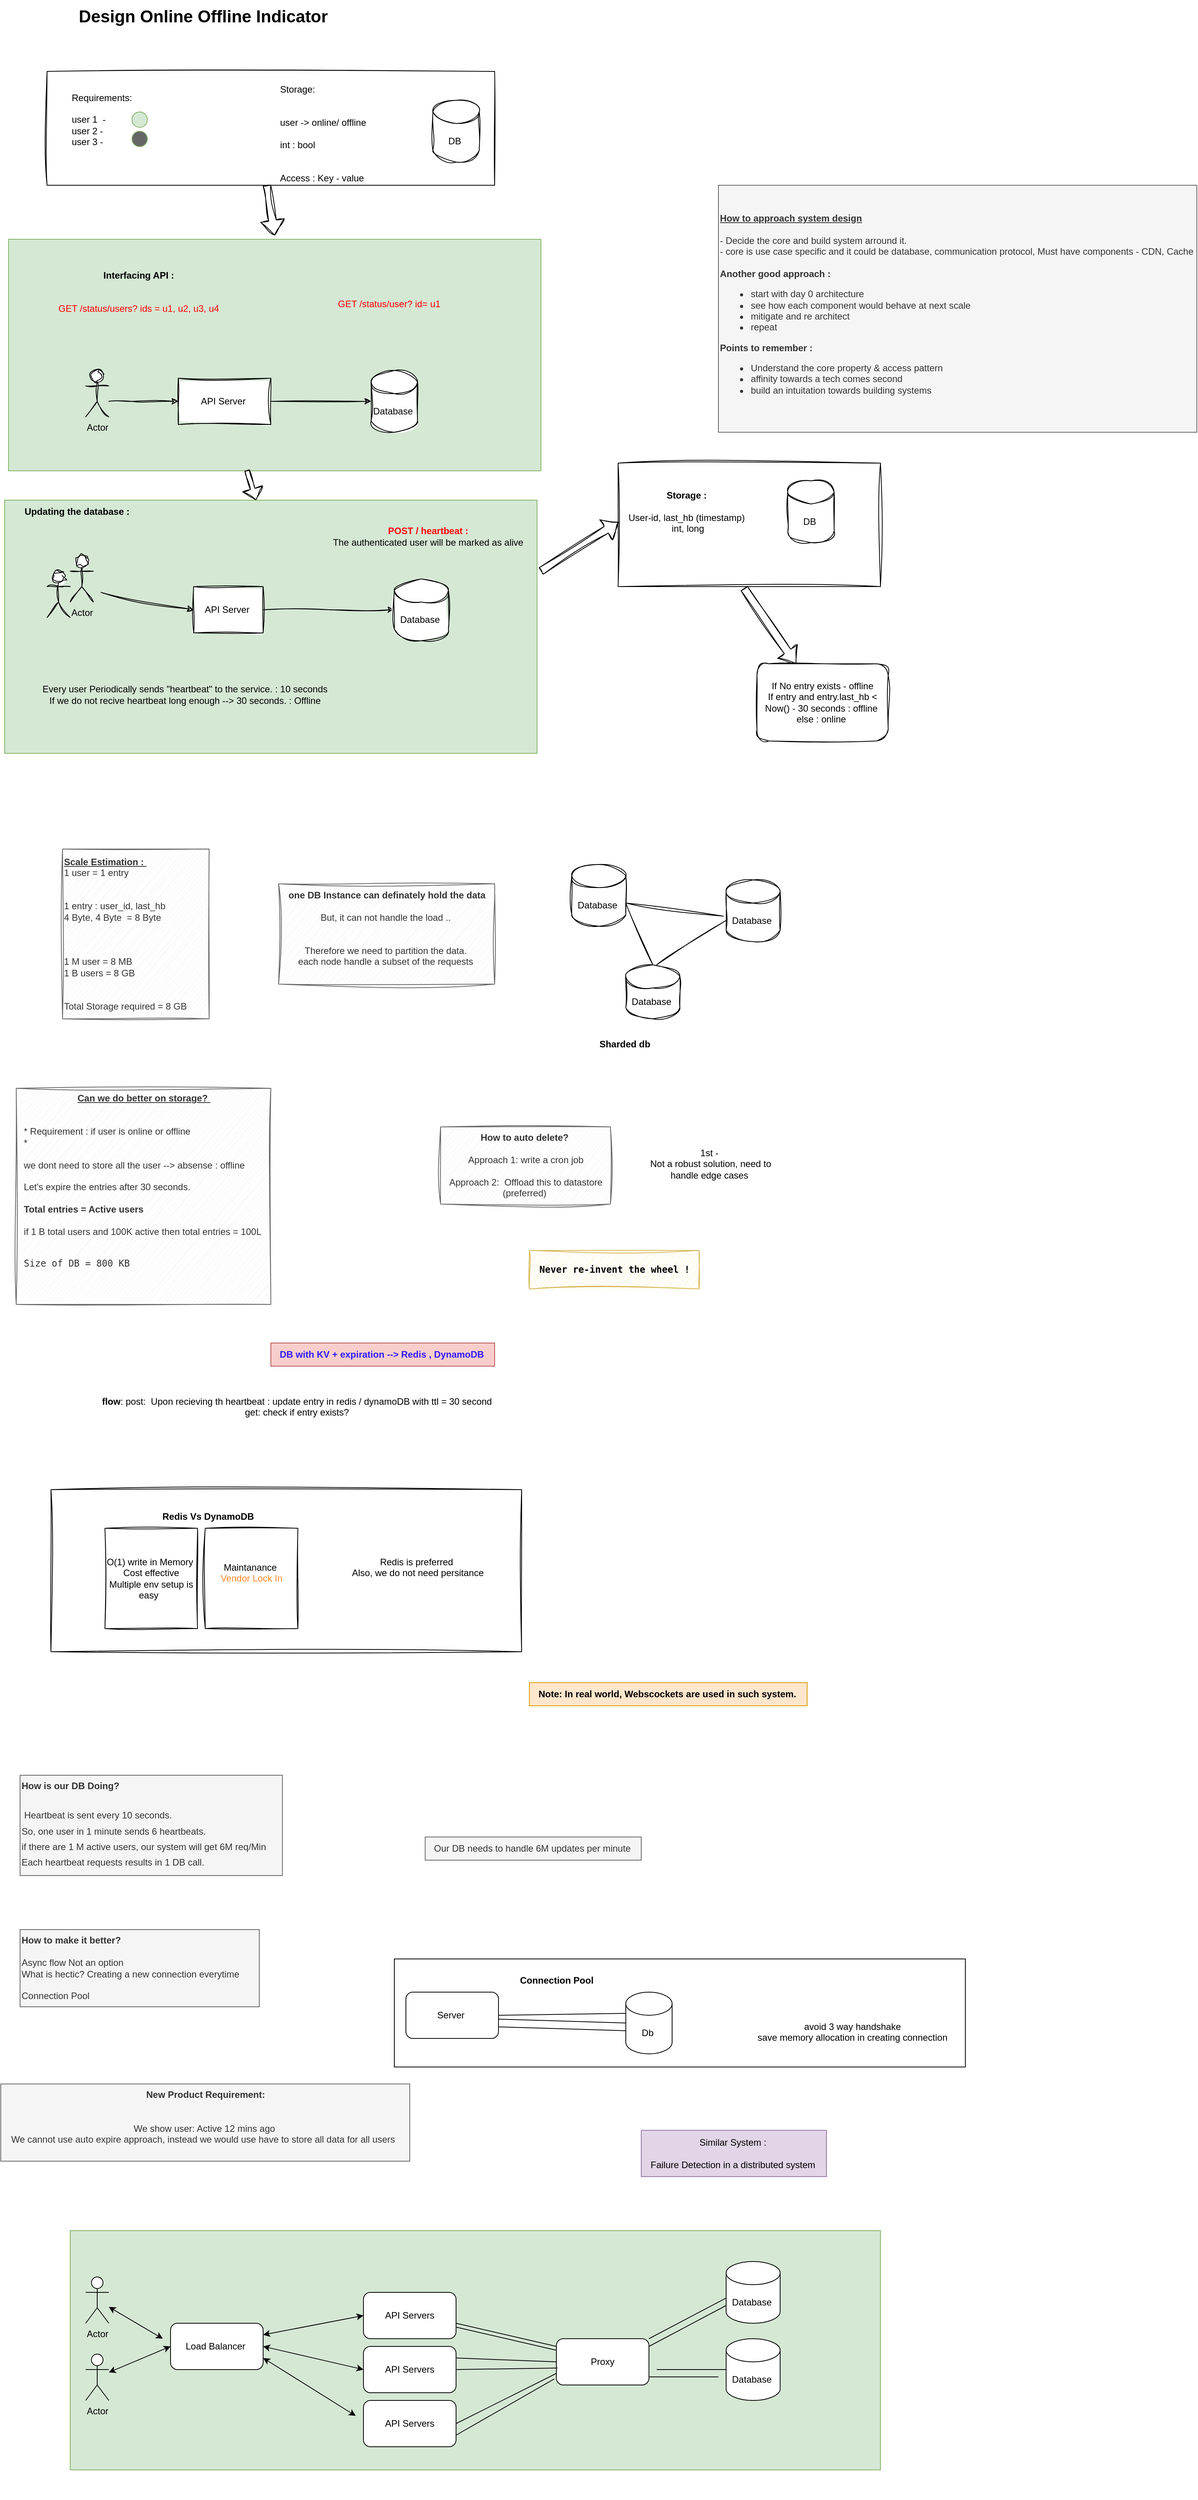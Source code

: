 <mxfile version="24.6.4" type="device" pages="2">
  <diagram name="Online-Offline-Indicator" id="wSL-3_Ir_zokPccPBnLw">
    <mxGraphModel dx="1420" dy="893" grid="1" gridSize="10" guides="1" tooltips="1" connect="1" arrows="1" fold="1" page="1" pageScale="1" pageWidth="1600" pageHeight="1200" math="0" shadow="0">
      <root>
        <mxCell id="0" />
        <mxCell id="1" parent="0" />
        <mxCell id="XxZIgr2PK9u9EvS8DnmL-196" value="" style="rounded=0;whiteSpace=wrap;html=1;fillColor=#d5e8d4;strokeColor=#82b366;" parent="1" vertex="1">
          <mxGeometry x="100" y="2910" width="1050" height="310" as="geometry" />
        </mxCell>
        <mxCell id="XxZIgr2PK9u9EvS8DnmL-169" value="" style="rounded=0;whiteSpace=wrap;html=1;" parent="1" vertex="1">
          <mxGeometry x="520" y="2558" width="740" height="140" as="geometry" />
        </mxCell>
        <mxCell id="XxZIgr2PK9u9EvS8DnmL-153" value="" style="rounded=0;whiteSpace=wrap;html=1;sketch=1;curveFitting=1;jiggle=2;" parent="1" vertex="1">
          <mxGeometry x="75" y="1950" width="610" height="210" as="geometry" />
        </mxCell>
        <mxCell id="XxZIgr2PK9u9EvS8DnmL-74" value="" style="rounded=0;whiteSpace=wrap;html=1;sketch=1;curveFitting=1;jiggle=2;" parent="1" vertex="1">
          <mxGeometry x="810" y="620" width="340" height="160" as="geometry" />
        </mxCell>
        <mxCell id="XxZIgr2PK9u9EvS8DnmL-71" value="" style="rounded=0;whiteSpace=wrap;html=1;fillColor=#d5e8d4;strokeColor=#82b366;" parent="1" vertex="1">
          <mxGeometry x="15" y="668" width="690" height="328" as="geometry" />
        </mxCell>
        <mxCell id="XxZIgr2PK9u9EvS8DnmL-65" value="" style="rounded=0;whiteSpace=wrap;html=1;sketch=1;curveFitting=1;jiggle=2;" parent="1" vertex="1">
          <mxGeometry x="70" y="112.5" width="580" height="147.5" as="geometry" />
        </mxCell>
        <mxCell id="XxZIgr2PK9u9EvS8DnmL-64" value="" style="rounded=0;whiteSpace=wrap;html=1;fillColor=#d5e8d4;strokeColor=#82b366;" parent="1" vertex="1">
          <mxGeometry x="20" y="330" width="690" height="300" as="geometry" />
        </mxCell>
        <mxCell id="XxZIgr2PK9u9EvS8DnmL-1" value="&lt;b style=&quot;font-size: 22px;&quot;&gt;&lt;font style=&quot;font-size: 22px;&quot;&gt;Design Online Offline Indicator&amp;nbsp;&lt;/font&gt;&lt;/b&gt;&lt;div style=&quot;font-size: 22px;&quot;&gt;&amp;nbsp;&lt;/div&gt;" style="text;html=1;align=center;verticalAlign=middle;resizable=0;points=[];autosize=1;strokeColor=none;fillColor=none;sketch=1;curveFitting=1;jiggle=2;" parent="1" vertex="1">
          <mxGeometry x="100" y="20" width="350" height="70" as="geometry" />
        </mxCell>
        <mxCell id="XxZIgr2PK9u9EvS8DnmL-2" value="Requirements:&amp;nbsp;&lt;div&gt;&lt;br&gt;&lt;/div&gt;&lt;div&gt;&lt;div&gt;user 1&amp;nbsp; -&amp;nbsp;&amp;nbsp;&lt;/div&gt;&lt;div style=&quot;&quot;&gt;&lt;span style=&quot;background-color: initial;&quot;&gt;user 2 -&amp;nbsp;&lt;/span&gt;&lt;/div&gt;&lt;div&gt;user 3 -&amp;nbsp;&lt;/div&gt;&lt;/div&gt;" style="text;html=1;align=left;verticalAlign=middle;resizable=0;points=[];autosize=1;strokeColor=none;fillColor=none;sketch=1;curveFitting=1;jiggle=2;" parent="1" vertex="1">
          <mxGeometry x="100" y="130" width="100" height="90" as="geometry" />
        </mxCell>
        <mxCell id="XxZIgr2PK9u9EvS8DnmL-18" value="" style="ellipse;whiteSpace=wrap;html=1;aspect=fixed;fillColor=#d5e8d4;strokeColor=#82b366;" parent="1" vertex="1">
          <mxGeometry x="180" y="165" width="20" height="20" as="geometry" />
        </mxCell>
        <mxCell id="XxZIgr2PK9u9EvS8DnmL-20" value="" style="ellipse;whiteSpace=wrap;html=1;aspect=fixed;fillColor=#666666;strokeColor=#82b366;" parent="1" vertex="1">
          <mxGeometry x="180" y="190" width="20" height="20" as="geometry" />
        </mxCell>
        <mxCell id="XxZIgr2PK9u9EvS8DnmL-21" value="Storage:&amp;nbsp;&lt;div&gt;&lt;br&gt;&lt;/div&gt;&lt;div&gt;&lt;br&gt;&lt;/div&gt;&lt;div&gt;user -&amp;gt; online/ offline&amp;nbsp;&lt;/div&gt;&lt;div&gt;&lt;br&gt;&lt;/div&gt;&lt;div&gt;int : bool&amp;nbsp;&amp;nbsp;&lt;/div&gt;&lt;div&gt;&lt;br&gt;&lt;/div&gt;&lt;div&gt;&lt;br&gt;&lt;/div&gt;&lt;div&gt;Access : Key - value&amp;nbsp;&lt;/div&gt;&lt;div&gt;&lt;br&gt;&lt;/div&gt;&lt;div&gt;&lt;br&gt;&lt;/div&gt;&lt;div&gt;&lt;br&gt;&lt;/div&gt;" style="text;html=1;align=left;verticalAlign=middle;resizable=0;points=[];autosize=1;strokeColor=none;fillColor=none;sketch=1;curveFitting=1;jiggle=2;" parent="1" vertex="1">
          <mxGeometry x="370" y="120" width="140" height="190" as="geometry" />
        </mxCell>
        <mxCell id="XxZIgr2PK9u9EvS8DnmL-22" value="DB&amp;nbsp;" style="shape=cylinder3;whiteSpace=wrap;html=1;boundedLbl=1;backgroundOutline=1;size=15;sketch=1;curveFitting=1;jiggle=2;" parent="1" vertex="1">
          <mxGeometry x="570" y="150" width="60" height="80" as="geometry" />
        </mxCell>
        <mxCell id="XxZIgr2PK9u9EvS8DnmL-23" value="&lt;b&gt;Interfacing API :&amp;nbsp;&lt;/b&gt;&lt;div&gt;&lt;br&gt;&lt;/div&gt;&lt;div&gt;&lt;br&gt;&lt;/div&gt;&lt;div&gt;&lt;font color=&quot;#ff0000&quot;&gt;GET /status/users? ids = u1, u2, u3, u4&amp;nbsp;&lt;/font&gt;&lt;/div&gt;&lt;div&gt;&lt;br&gt;&lt;/div&gt;" style="text;html=1;align=center;verticalAlign=middle;resizable=0;points=[];autosize=1;strokeColor=none;fillColor=none;sketch=1;curveFitting=1;jiggle=2;" parent="1" vertex="1">
          <mxGeometry x="70" y="360" width="240" height="90" as="geometry" />
        </mxCell>
        <mxCell id="XxZIgr2PK9u9EvS8DnmL-27" style="edgeStyle=orthogonalEdgeStyle;rounded=0;orthogonalLoop=1;jettySize=auto;html=1;entryX=0;entryY=0.5;entryDx=0;entryDy=0;sketch=1;curveFitting=1;jiggle=2;" parent="1" source="XxZIgr2PK9u9EvS8DnmL-24" target="XxZIgr2PK9u9EvS8DnmL-25" edge="1">
          <mxGeometry relative="1" as="geometry">
            <Array as="points">
              <mxPoint x="180" y="540" />
              <mxPoint x="180" y="540" />
            </Array>
          </mxGeometry>
        </mxCell>
        <mxCell id="XxZIgr2PK9u9EvS8DnmL-24" value="Actor" style="shape=umlActor;verticalLabelPosition=bottom;verticalAlign=top;html=1;outlineConnect=0;sketch=1;curveFitting=1;jiggle=2;" parent="1" vertex="1">
          <mxGeometry x="120" y="500" width="30" height="60" as="geometry" />
        </mxCell>
        <mxCell id="XxZIgr2PK9u9EvS8DnmL-25" value="API Server&amp;nbsp;" style="rounded=0;whiteSpace=wrap;html=1;sketch=1;curveFitting=1;jiggle=2;" parent="1" vertex="1">
          <mxGeometry x="240" y="510" width="120" height="60" as="geometry" />
        </mxCell>
        <mxCell id="XxZIgr2PK9u9EvS8DnmL-26" value="Database&amp;nbsp;" style="shape=cylinder3;whiteSpace=wrap;html=1;boundedLbl=1;backgroundOutline=1;size=15;sketch=1;curveFitting=1;jiggle=2;" parent="1" vertex="1">
          <mxGeometry x="490" y="500" width="60" height="80" as="geometry" />
        </mxCell>
        <mxCell id="XxZIgr2PK9u9EvS8DnmL-28" style="edgeStyle=orthogonalEdgeStyle;rounded=0;orthogonalLoop=1;jettySize=auto;html=1;entryX=0;entryY=0.5;entryDx=0;entryDy=0;entryPerimeter=0;sketch=1;curveFitting=1;jiggle=2;" parent="1" source="XxZIgr2PK9u9EvS8DnmL-25" target="XxZIgr2PK9u9EvS8DnmL-26" edge="1">
          <mxGeometry relative="1" as="geometry" />
        </mxCell>
        <mxCell id="XxZIgr2PK9u9EvS8DnmL-29" value="&lt;b&gt;Updating the database :&amp;nbsp;&lt;/b&gt;" style="text;html=1;align=center;verticalAlign=middle;resizable=0;points=[];autosize=1;strokeColor=none;fillColor=none;sketch=1;curveFitting=1;jiggle=2;" parent="1" vertex="1">
          <mxGeometry x="30" y="668" width="160" height="30" as="geometry" />
        </mxCell>
        <mxCell id="XxZIgr2PK9u9EvS8DnmL-33" value="&lt;div style=&quot;forced-color-adjust: none;&quot;&gt;&lt;br&gt;&lt;/div&gt;" style="shape=umlActor;verticalLabelPosition=bottom;verticalAlign=top;html=1;outlineConnect=0;sketch=1;curveFitting=1;jiggle=2;" parent="1" vertex="1">
          <mxGeometry x="70" y="760" width="30" height="60" as="geometry" />
        </mxCell>
        <mxCell id="XxZIgr2PK9u9EvS8DnmL-44" value="" style="edgeStyle=orthogonalEdgeStyle;rounded=0;orthogonalLoop=1;jettySize=auto;html=1;sketch=1;curveFitting=1;jiggle=2;" parent="1" source="XxZIgr2PK9u9EvS8DnmL-39" edge="1">
          <mxGeometry relative="1" as="geometry">
            <mxPoint x="520" y="810" as="targetPoint" />
          </mxGeometry>
        </mxCell>
        <mxCell id="XxZIgr2PK9u9EvS8DnmL-39" value="API Server&amp;nbsp;" style="rounded=0;whiteSpace=wrap;html=1;sketch=1;curveFitting=1;jiggle=2;" parent="1" vertex="1">
          <mxGeometry x="260" y="780" width="90" height="60" as="geometry" />
        </mxCell>
        <mxCell id="XxZIgr2PK9u9EvS8DnmL-45" value="Database&amp;nbsp;" style="shape=cylinder3;whiteSpace=wrap;html=1;boundedLbl=1;backgroundOutline=1;size=15;sketch=1;curveFitting=1;jiggle=2;" parent="1" vertex="1">
          <mxGeometry x="520" y="770" width="70" height="80" as="geometry" />
        </mxCell>
        <mxCell id="XxZIgr2PK9u9EvS8DnmL-46" value="Every user Periodically sends &quot;heartbeat&quot; to the service. : 10 seconds&amp;nbsp;&lt;div&gt;If we do not recive heartbeat long enough --&amp;gt; 30 seconds. : Offline&amp;nbsp;&lt;/div&gt;" style="text;html=1;align=center;verticalAlign=middle;resizable=0;points=[];autosize=1;strokeColor=none;fillColor=none;sketch=1;curveFitting=1;jiggle=2;" parent="1" vertex="1">
          <mxGeometry x="50" y="900" width="400" height="40" as="geometry" />
        </mxCell>
        <mxCell id="XxZIgr2PK9u9EvS8DnmL-47" value="&lt;b&gt;&lt;font color=&quot;#ff0000&quot;&gt;POST / heartbeat :&amp;nbsp;&lt;/font&gt;&lt;/b&gt;&lt;div&gt;The authenticated user will be marked as alive&amp;nbsp;&lt;/div&gt;" style="text;html=1;align=center;verticalAlign=middle;resizable=0;points=[];autosize=1;strokeColor=none;fillColor=none;sketch=1;curveFitting=1;jiggle=2;" parent="1" vertex="1">
          <mxGeometry x="430" y="695" width="270" height="40" as="geometry" />
        </mxCell>
        <mxCell id="XxZIgr2PK9u9EvS8DnmL-49" value="" style="endArrow=classic;html=1;rounded=0;entryX=0;entryY=0.5;entryDx=0;entryDy=0;sketch=1;curveFitting=1;jiggle=2;" parent="1" target="XxZIgr2PK9u9EvS8DnmL-39" edge="1">
          <mxGeometry width="50" height="50" relative="1" as="geometry">
            <mxPoint x="140" y="787.5" as="sourcePoint" />
            <mxPoint x="730" y="590" as="targetPoint" />
          </mxGeometry>
        </mxCell>
        <mxCell id="XxZIgr2PK9u9EvS8DnmL-57" value="&lt;b&gt;Storage :&amp;nbsp;&lt;/b&gt;&lt;div&gt;&lt;br&gt;&lt;/div&gt;&lt;div&gt;User-id, last_hb (timestamp)&amp;nbsp;&lt;/div&gt;&lt;div&gt;int, long&lt;/div&gt;" style="text;html=1;align=center;verticalAlign=middle;resizable=0;points=[];autosize=1;strokeColor=none;fillColor=none;sketch=1;curveFitting=1;jiggle=2;" parent="1" vertex="1">
          <mxGeometry x="810" y="648" width="180" height="70" as="geometry" />
        </mxCell>
        <mxCell id="XxZIgr2PK9u9EvS8DnmL-58" value="DB&amp;nbsp;" style="shape=cylinder3;whiteSpace=wrap;html=1;boundedLbl=1;backgroundOutline=1;size=15;sketch=1;curveFitting=1;jiggle=2;" parent="1" vertex="1">
          <mxGeometry x="1030" y="643" width="60" height="80" as="geometry" />
        </mxCell>
        <mxCell id="XxZIgr2PK9u9EvS8DnmL-60" value="&lt;div style=&quot;forced-color-adjust: none;&quot;&gt;&lt;font color=&quot;#ff0000&quot; style=&quot;forced-color-adjust: none;&quot;&gt;GET /status/user? id= u1&amp;nbsp;&lt;/font&gt;&lt;/div&gt;" style="text;whiteSpace=wrap;html=1;sketch=1;curveFitting=1;jiggle=2;" parent="1" vertex="1">
          <mxGeometry x="445" y="400" width="240" height="50" as="geometry" />
        </mxCell>
        <mxCell id="XxZIgr2PK9u9EvS8DnmL-70" value="" style="shape=flexArrow;endArrow=classic;html=1;rounded=0;exitX=0.474;exitY=1.02;exitDx=0;exitDy=0;exitPerimeter=0;entryX=0.486;entryY=-0.007;entryDx=0;entryDy=0;entryPerimeter=0;sketch=1;curveFitting=1;jiggle=2;" parent="1" edge="1">
          <mxGeometry width="50" height="50" relative="1" as="geometry">
            <mxPoint x="354.79" y="260.0" as="sourcePoint" />
            <mxPoint x="365.21" y="324.95" as="targetPoint" />
            <Array as="points" />
          </mxGeometry>
        </mxCell>
        <mxCell id="XxZIgr2PK9u9EvS8DnmL-72" value="" style="shape=flexArrow;endArrow=classic;html=1;rounded=0;exitX=0.448;exitY=0.997;exitDx=0;exitDy=0;exitPerimeter=0;entryX=0.472;entryY=0;entryDx=0;entryDy=0;entryPerimeter=0;width=6;endSize=4.57;sketch=1;curveFitting=1;jiggle=2;" parent="1" source="XxZIgr2PK9u9EvS8DnmL-64" target="XxZIgr2PK9u9EvS8DnmL-71" edge="1">
          <mxGeometry width="50" height="50" relative="1" as="geometry">
            <mxPoint x="310" y="720" as="sourcePoint" />
            <mxPoint x="360" y="670" as="targetPoint" />
          </mxGeometry>
        </mxCell>
        <mxCell id="XxZIgr2PK9u9EvS8DnmL-75" value="" style="shape=flexArrow;endArrow=classic;html=1;rounded=0;entryX=0.003;entryY=0.475;entryDx=0;entryDy=0;entryPerimeter=0;sketch=1;curveFitting=1;jiggle=2;" parent="1" target="XxZIgr2PK9u9EvS8DnmL-74" edge="1">
          <mxGeometry width="50" height="50" relative="1" as="geometry">
            <mxPoint x="710" y="760" as="sourcePoint" />
            <mxPoint x="760" y="710" as="targetPoint" />
          </mxGeometry>
        </mxCell>
        <mxCell id="XxZIgr2PK9u9EvS8DnmL-77" value="If No entry exists - offline&lt;div&gt;If entry and entry.last_hb &amp;lt; Now() - 30 seconds : offline&amp;nbsp;&lt;/div&gt;&lt;div&gt;else : online&amp;nbsp;&lt;/div&gt;" style="rounded=1;whiteSpace=wrap;html=1;sketch=1;curveFitting=1;jiggle=2;" parent="1" vertex="1">
          <mxGeometry x="990" y="880" width="170" height="100" as="geometry" />
        </mxCell>
        <mxCell id="XxZIgr2PK9u9EvS8DnmL-79" value="Actor" style="shape=umlActor;verticalLabelPosition=bottom;verticalAlign=top;html=1;outlineConnect=0;sketch=1;curveFitting=1;jiggle=2;" parent="1" vertex="1">
          <mxGeometry x="100" y="740" width="30" height="60" as="geometry" />
        </mxCell>
        <mxCell id="XxZIgr2PK9u9EvS8DnmL-82" value="&lt;b&gt;&lt;u&gt;Scale Estimation :&amp;nbsp;&lt;/u&gt;&lt;/b&gt;&lt;div&gt;1 user = 1 entry&amp;nbsp;&lt;/div&gt;&lt;div&gt;&lt;br&gt;&lt;/div&gt;&lt;div&gt;&lt;br&gt;&lt;/div&gt;&lt;div&gt;1 entry : user_id, last_hb&amp;nbsp;&lt;/div&gt;&lt;div&gt;4 Byte, 4 Byte&amp;nbsp; = 8 Byte&amp;nbsp;&lt;/div&gt;&lt;div&gt;&lt;br&gt;&lt;/div&gt;&lt;div&gt;&lt;br&gt;&lt;/div&gt;&lt;div&gt;&lt;br&gt;&lt;/div&gt;&lt;div&gt;1 M user = 8 MB&amp;nbsp;&lt;/div&gt;&lt;div&gt;1 B users = 8 GB&lt;/div&gt;&lt;div&gt;&lt;br&gt;&lt;/div&gt;&lt;div style=&quot;&quot;&gt;&lt;br&gt;&lt;/div&gt;&lt;div&gt;Total Storage required = 8 GB&amp;nbsp;&lt;/div&gt;" style="text;html=1;align=left;verticalAlign=middle;resizable=0;points=[];autosize=1;strokeColor=#666666;fillColor=#f5f5f5;sketch=1;curveFitting=1;jiggle=2;fontColor=#333333;" parent="1" vertex="1">
          <mxGeometry x="90" y="1120" width="190" height="220" as="geometry" />
        </mxCell>
        <mxCell id="XxZIgr2PK9u9EvS8DnmL-84" value="&lt;div&gt;&lt;b style=&quot;background-color: initial;&quot;&gt;one DB Instance can definately hold the data&lt;/b&gt;&lt;br&gt;&lt;/div&gt;&lt;div&gt;&amp;nbsp;&lt;/div&gt;But, it can not handle the load ..&amp;nbsp;&lt;br&gt;&lt;br&gt;&lt;br&gt;Therefore we need to partition the data.&amp;nbsp;&lt;div&gt;each node handle a subset of the requests&amp;nbsp;&lt;/div&gt;&lt;div&gt;&lt;br&gt;&lt;/div&gt;" style="text;html=1;align=center;verticalAlign=middle;resizable=0;points=[];autosize=1;strokeColor=#666666;fillColor=#f5f5f5;sketch=1;curveFitting=1;jiggle=2;fontColor=#333333;" parent="1" vertex="1">
          <mxGeometry x="370" y="1165" width="280" height="130" as="geometry" />
        </mxCell>
        <mxCell id="XxZIgr2PK9u9EvS8DnmL-85" value="Database&amp;nbsp;" style="shape=cylinder3;whiteSpace=wrap;html=1;boundedLbl=1;backgroundOutline=1;size=15;sketch=1;curveFitting=1;jiggle=2;" parent="1" vertex="1">
          <mxGeometry x="750" y="1140" width="70" height="80" as="geometry" />
        </mxCell>
        <mxCell id="XxZIgr2PK9u9EvS8DnmL-86" value="Database&amp;nbsp;" style="shape=cylinder3;whiteSpace=wrap;html=1;boundedLbl=1;backgroundOutline=1;size=15;sketch=1;curveFitting=1;jiggle=2;" parent="1" vertex="1">
          <mxGeometry x="950" y="1160" width="70" height="80" as="geometry" />
        </mxCell>
        <mxCell id="XxZIgr2PK9u9EvS8DnmL-87" value="Database&amp;nbsp;" style="shape=cylinder3;whiteSpace=wrap;html=1;boundedLbl=1;backgroundOutline=1;size=15;sketch=1;curveFitting=1;jiggle=2;" parent="1" vertex="1">
          <mxGeometry x="820" y="1270" width="70" height="70" as="geometry" />
        </mxCell>
        <mxCell id="XxZIgr2PK9u9EvS8DnmL-88" value="" style="endArrow=none;html=1;rounded=0;exitX=0.5;exitY=0;exitDx=0;exitDy=0;exitPerimeter=0;entryX=-0.05;entryY=0.588;entryDx=0;entryDy=0;entryPerimeter=0;sketch=1;curveFitting=1;jiggle=2;" parent="1" source="XxZIgr2PK9u9EvS8DnmL-87" target="XxZIgr2PK9u9EvS8DnmL-86" edge="1">
          <mxGeometry width="50" height="50" relative="1" as="geometry">
            <mxPoint x="500" y="1240" as="sourcePoint" />
            <mxPoint x="880" y="1240" as="targetPoint" />
            <Array as="points">
              <mxPoint x="820" y="1190" />
            </Array>
          </mxGeometry>
        </mxCell>
        <mxCell id="XxZIgr2PK9u9EvS8DnmL-89" value="" style="endArrow=none;html=1;rounded=0;entryX=0;entryY=0;entryDx=0;entryDy=52.5;entryPerimeter=0;sketch=1;curveFitting=1;jiggle=2;" parent="1" target="XxZIgr2PK9u9EvS8DnmL-86" edge="1">
          <mxGeometry width="50" height="50" relative="1" as="geometry">
            <mxPoint x="860" y="1270" as="sourcePoint" />
            <mxPoint x="550" y="1190" as="targetPoint" />
            <Array as="points" />
          </mxGeometry>
        </mxCell>
        <mxCell id="XxZIgr2PK9u9EvS8DnmL-92" value="&lt;b&gt;&lt;u&gt;Can we do better on storage?&amp;nbsp;&lt;/u&gt;&lt;/b&gt;&lt;div style=&quot;text-align: left;&quot;&gt;&lt;br&gt;&lt;/div&gt;&lt;div style=&quot;text-align: left;&quot;&gt;&lt;br&gt;&lt;/div&gt;&lt;div style=&quot;text-align: left;&quot;&gt;* Requirement : if user is online or offline&amp;nbsp;&lt;/div&gt;&lt;div style=&quot;text-align: left;&quot;&gt;*&amp;nbsp;&lt;span style=&quot;background-color: initial;&quot;&gt;&amp;nbsp;&lt;/span&gt;&lt;/div&gt;&lt;div style=&quot;text-align: left;&quot;&gt;&lt;span style=&quot;background-color: initial;&quot;&gt;&lt;br&gt;&lt;/span&gt;&lt;/div&gt;&lt;div style=&quot;text-align: left;&quot;&gt;we dont need to store all the user --&amp;gt; absense : offline&amp;nbsp;&lt;/div&gt;&lt;div style=&quot;text-align: left;&quot;&gt;&lt;br&gt;&lt;/div&gt;&lt;div style=&quot;text-align: left;&quot;&gt;Let&#39;s expire the entries after 30 seconds.&amp;nbsp;&lt;/div&gt;&lt;div style=&quot;text-align: left;&quot;&gt;&lt;br&gt;&lt;/div&gt;&lt;div style=&quot;text-align: left;&quot;&gt;&lt;b&gt;Total entries = Active users&amp;nbsp;&lt;/b&gt;&lt;/div&gt;&lt;div style=&quot;text-align: left;&quot;&gt;&lt;br&gt;&lt;/div&gt;&lt;div style=&quot;text-align: left;&quot;&gt;if 1 B total users and 100K active then total entries = 100L&amp;nbsp;&lt;/div&gt;&lt;div style=&quot;text-align: left;&quot;&gt;&lt;br&gt;&lt;/div&gt;&lt;pre style=&quot;text-align: left;&quot;&gt;Size of DB = 800 KB&amp;nbsp;&lt;/pre&gt;&lt;div style=&quot;text-align: left;&quot;&gt;&lt;br&gt;&lt;/div&gt;&lt;div style=&quot;text-align: left;&quot;&gt;&lt;br&gt;&lt;/div&gt;" style="text;html=1;align=center;verticalAlign=middle;resizable=0;points=[];autosize=1;strokeColor=#666666;fillColor=#f5f5f5;sketch=1;curveFitting=1;jiggle=2;fontColor=#333333;" parent="1" vertex="1">
          <mxGeometry x="30" y="1430" width="330" height="280" as="geometry" />
        </mxCell>
        <mxCell id="XxZIgr2PK9u9EvS8DnmL-93" value="&lt;b&gt;Sharded db&amp;nbsp;&lt;/b&gt;" style="text;html=1;align=center;verticalAlign=middle;resizable=0;points=[];autosize=1;strokeColor=none;fillColor=none;sketch=1;curveFitting=1;jiggle=2;" parent="1" vertex="1">
          <mxGeometry x="775" y="1358" width="90" height="30" as="geometry" />
        </mxCell>
        <mxCell id="XxZIgr2PK9u9EvS8DnmL-95" value="&lt;b&gt;How to auto delete?&amp;nbsp;&lt;/b&gt;&lt;div&gt;&lt;br&gt;&lt;/div&gt;&lt;div&gt;Approach 1: write a cron job&lt;/div&gt;&lt;div&gt;&lt;br&gt;&lt;/div&gt;&lt;div&gt;Approach 2:&amp;nbsp; Offload this to datastore&lt;/div&gt;&lt;div&gt;(preferred)&amp;nbsp;&lt;/div&gt;" style="text;html=1;align=center;verticalAlign=middle;resizable=0;points=[];autosize=1;strokeColor=#666666;fillColor=#f5f5f5;sketch=1;curveFitting=1;jiggle=2;fontColor=#333333;" parent="1" vertex="1">
          <mxGeometry x="580" y="1480" width="220" height="100" as="geometry" />
        </mxCell>
        <mxCell id="XxZIgr2PK9u9EvS8DnmL-96" value="1st -&amp;nbsp;&lt;br&gt;Not a robust solution, need to handle edge cases&amp;nbsp;&lt;div&gt;&lt;br&gt;&lt;/div&gt;" style="text;html=1;align=center;verticalAlign=middle;whiteSpace=wrap;rounded=0;sketch=1;curveFitting=1;jiggle=2;" parent="1" vertex="1">
          <mxGeometry x="850" y="1520" width="160" height="30" as="geometry" />
        </mxCell>
        <mxCell id="XxZIgr2PK9u9EvS8DnmL-97" value="&lt;pre&gt;&lt;b&gt;Never re-invent the wheel !&lt;/b&gt;&lt;/pre&gt;" style="text;html=1;align=center;verticalAlign=middle;resizable=0;points=[];autosize=1;strokeColor=#d6b656;fillColor=#fff2cc;sketch=1;curveFitting=1;jiggle=2;" parent="1" vertex="1">
          <mxGeometry x="695" y="1640" width="220" height="50" as="geometry" />
        </mxCell>
        <mxCell id="XxZIgr2PK9u9EvS8DnmL-99" value="&lt;font color=&quot;#3019ff&quot;&gt;&lt;b&gt;DB with KV + expiration --&amp;gt; Redis , DynamoDB&amp;nbsp;&lt;/b&gt;&lt;/font&gt;" style="text;html=1;align=center;verticalAlign=middle;resizable=0;points=[];autosize=1;strokeColor=#b85450;fillColor=#f8cecc;" parent="1" vertex="1">
          <mxGeometry x="360" y="1760" width="290" height="30" as="geometry" />
        </mxCell>
        <mxCell id="XxZIgr2PK9u9EvS8DnmL-100" value="&lt;b&gt;flow&lt;/b&gt;: post:&amp;nbsp; Upon recieving th heartbeat : update entry in redis / dynamoDB with ttl = 30 second&amp;nbsp;&lt;div&gt;get: check if entry exists?&amp;nbsp;&lt;br&gt;&lt;div&gt;&lt;br&gt;&lt;/div&gt;&lt;/div&gt;" style="text;html=1;align=center;verticalAlign=middle;resizable=0;points=[];autosize=1;strokeColor=none;fillColor=none;sketch=1;curveFitting=1;jiggle=2;" parent="1" vertex="1">
          <mxGeometry x="130" y="1820" width="530" height="60" as="geometry" />
        </mxCell>
        <mxCell id="XxZIgr2PK9u9EvS8DnmL-149" value="&lt;b&gt;Redis Vs DynamoDB&amp;nbsp;&lt;/b&gt;" style="text;html=1;align=center;verticalAlign=middle;resizable=0;points=[];autosize=1;strokeColor=none;fillColor=none;sketch=1;curveFitting=1;jiggle=2;" parent="1" vertex="1">
          <mxGeometry x="205" y="1970" width="150" height="30" as="geometry" />
        </mxCell>
        <mxCell id="XxZIgr2PK9u9EvS8DnmL-150" value="&lt;div&gt;O(1) write in Memory&amp;nbsp;&lt;/div&gt;&lt;div&gt;Cost effective&lt;/div&gt;&lt;div&gt;Multiple env setup is easy&amp;nbsp;&amp;nbsp;&lt;/div&gt;" style="rounded=0;whiteSpace=wrap;html=1;sketch=1;curveFitting=1;jiggle=2;" parent="1" vertex="1">
          <mxGeometry x="145" y="2000" width="120" height="130" as="geometry" />
        </mxCell>
        <mxCell id="XxZIgr2PK9u9EvS8DnmL-151" value="&lt;div&gt;Maintanance&amp;nbsp;&lt;br&gt;&lt;/div&gt;&lt;font color=&quot;#ff8629&quot;&gt;&amp;nbsp;Vendor Lock In&amp;nbsp;&lt;/font&gt;&lt;div&gt;&lt;br&gt;&lt;/div&gt;" style="rounded=0;whiteSpace=wrap;html=1;sketch=1;curveFitting=1;jiggle=2;" parent="1" vertex="1">
          <mxGeometry x="275" y="2000" width="120" height="130" as="geometry" />
        </mxCell>
        <mxCell id="XxZIgr2PK9u9EvS8DnmL-152" value="&lt;div&gt;Redis is preferred&amp;nbsp;&lt;/div&gt;Also, we do not need persitance&lt;div&gt;&lt;br&gt;&lt;/div&gt;&lt;div&gt;&amp;nbsp;&lt;/div&gt;" style="text;html=1;align=center;verticalAlign=middle;resizable=0;points=[];autosize=1;strokeColor=none;fillColor=none;sketch=1;curveFitting=1;jiggle=2;" parent="1" vertex="1">
          <mxGeometry x="455" y="2030" width="190" height="70" as="geometry" />
        </mxCell>
        <mxCell id="XxZIgr2PK9u9EvS8DnmL-154" value="" style="shape=flexArrow;endArrow=classic;html=1;rounded=0;exitX=0.48;exitY=1.013;exitDx=0;exitDy=0;exitPerimeter=0;sketch=1;curveFitting=1;jiggle=2;" parent="1" source="XxZIgr2PK9u9EvS8DnmL-74" target="XxZIgr2PK9u9EvS8DnmL-77" edge="1">
          <mxGeometry width="50" height="50" relative="1" as="geometry">
            <mxPoint x="490" y="940" as="sourcePoint" />
            <mxPoint x="540" y="890" as="targetPoint" />
          </mxGeometry>
        </mxCell>
        <mxCell id="XxZIgr2PK9u9EvS8DnmL-156" value="&lt;b&gt;Note: In real world, Webscockets are used in such system.&amp;nbsp;&lt;/b&gt;" style="text;html=1;align=center;verticalAlign=middle;resizable=0;points=[];autosize=1;strokeColor=#d79b00;fillColor=#ffe6cc;" parent="1" vertex="1">
          <mxGeometry x="695" y="2200" width="360" height="30" as="geometry" />
        </mxCell>
        <mxCell id="XxZIgr2PK9u9EvS8DnmL-157" value="&lt;b&gt;How is our DB Doing?&lt;/b&gt;&lt;div style=&quot;line-height: 170%;&quot;&gt;&lt;br&gt;&lt;/div&gt;&lt;div style=&quot;line-height: 170%;&quot;&gt;&amp;nbsp;Heartbeat is sent every 10 seconds.&amp;nbsp;&lt;/div&gt;&lt;div style=&quot;line-height: 170%;&quot;&gt;So, one user in 1 minute sends 6 heartbeats.&amp;nbsp;&lt;/div&gt;&lt;div style=&quot;line-height: 170%;&quot;&gt;if there are 1 M active users, our system will get 6M req/Min&amp;nbsp;&lt;/div&gt;&lt;div style=&quot;line-height: 170%;&quot;&gt;Each heartbeat requests results in 1 DB call.&lt;/div&gt;" style="text;html=1;align=left;verticalAlign=middle;resizable=0;points=[];autosize=1;fillColor=#f5f5f5;fontColor=#333333;strokeColor=#666666;" parent="1" vertex="1">
          <mxGeometry x="35" y="2320" width="340" height="130" as="geometry" />
        </mxCell>
        <mxCell id="XxZIgr2PK9u9EvS8DnmL-158" value="Our DB needs to handle 6M updates per minute&amp;nbsp;" style="text;html=1;align=center;verticalAlign=middle;resizable=0;points=[];autosize=1;strokeColor=#666666;fillColor=#f5f5f5;fontColor=#333333;" parent="1" vertex="1">
          <mxGeometry x="560" y="2400" width="280" height="30" as="geometry" />
        </mxCell>
        <mxCell id="XxZIgr2PK9u9EvS8DnmL-159" value="&lt;b&gt;How to make it better?&amp;nbsp;&lt;/b&gt;&lt;div&gt;&lt;br&gt;&lt;/div&gt;&lt;div&gt;Async flow Not an option&amp;nbsp;&lt;/div&gt;&lt;div&gt;What is hectic? Creating a new connection everytime&amp;nbsp;&lt;/div&gt;&lt;div&gt;&lt;br&gt;&lt;/div&gt;&lt;div&gt;Connection Pool&amp;nbsp;&lt;/div&gt;" style="text;html=1;align=left;verticalAlign=middle;resizable=0;points=[];autosize=1;strokeColor=#666666;fillColor=#f5f5f5;textShadow=0;fontColor=#333333;" parent="1" vertex="1">
          <mxGeometry x="35" y="2520" width="310" height="100" as="geometry" />
        </mxCell>
        <mxCell id="XxZIgr2PK9u9EvS8DnmL-160" value="Db&amp;nbsp;" style="shape=cylinder3;whiteSpace=wrap;html=1;boundedLbl=1;backgroundOutline=1;size=15;" parent="1" vertex="1">
          <mxGeometry x="820" y="2601" width="60" height="80" as="geometry" />
        </mxCell>
        <mxCell id="XxZIgr2PK9u9EvS8DnmL-161" value="Server&amp;nbsp;" style="rounded=1;whiteSpace=wrap;html=1;" parent="1" vertex="1">
          <mxGeometry x="535" y="2601" width="120" height="60" as="geometry" />
        </mxCell>
        <mxCell id="XxZIgr2PK9u9EvS8DnmL-162" value="" style="endArrow=none;html=1;rounded=0;entryX=0;entryY=0;entryDx=0;entryDy=27.5;entryPerimeter=0;exitX=1;exitY=0.5;exitDx=0;exitDy=0;" parent="1" source="XxZIgr2PK9u9EvS8DnmL-161" target="XxZIgr2PK9u9EvS8DnmL-160" edge="1">
          <mxGeometry width="50" height="50" relative="1" as="geometry">
            <mxPoint x="660" y="2628" as="sourcePoint" />
            <mxPoint x="775" y="2618" as="targetPoint" />
          </mxGeometry>
        </mxCell>
        <mxCell id="XxZIgr2PK9u9EvS8DnmL-163" value="" style="endArrow=none;html=1;rounded=0;entryX=0;entryY=0.5;entryDx=0;entryDy=0;entryPerimeter=0;" parent="1" target="XxZIgr2PK9u9EvS8DnmL-160" edge="1">
          <mxGeometry width="50" height="50" relative="1" as="geometry">
            <mxPoint x="655" y="2636" as="sourcePoint" />
            <mxPoint x="770" y="2626" as="targetPoint" />
          </mxGeometry>
        </mxCell>
        <mxCell id="XxZIgr2PK9u9EvS8DnmL-166" value="&lt;b&gt;Connection Pool&lt;/b&gt;" style="text;html=1;align=center;verticalAlign=middle;resizable=0;points=[];autosize=1;strokeColor=none;fillColor=none;" parent="1" vertex="1">
          <mxGeometry x="670" y="2571" width="120" height="30" as="geometry" />
        </mxCell>
        <mxCell id="XxZIgr2PK9u9EvS8DnmL-167" value="" style="endArrow=none;html=1;rounded=0;exitX=1;exitY=0.75;exitDx=0;exitDy=0;" parent="1" source="XxZIgr2PK9u9EvS8DnmL-161" edge="1">
          <mxGeometry width="50" height="50" relative="1" as="geometry">
            <mxPoint x="665" y="2646" as="sourcePoint" />
            <mxPoint x="820" y="2651" as="targetPoint" />
          </mxGeometry>
        </mxCell>
        <mxCell id="XxZIgr2PK9u9EvS8DnmL-168" value="&lt;b&gt;New Product Requirement:&lt;/b&gt;&lt;div&gt;&lt;br&gt;&lt;/div&gt;&lt;div&gt;&lt;br&gt;&lt;/div&gt;&lt;div&gt;We show user: Active 12 mins ago&amp;nbsp;&lt;/div&gt;&lt;div&gt;We cannot use auto expire approach, instead we would use have to store all data for all users&amp;nbsp;&amp;nbsp;&lt;div&gt;&lt;br&gt;&lt;/div&gt;&lt;/div&gt;" style="text;html=1;align=center;verticalAlign=middle;resizable=0;points=[];autosize=1;strokeColor=#666666;fillColor=#f5f5f5;fontColor=#333333;" parent="1" vertex="1">
          <mxGeometry x="10" y="2720" width="530" height="100" as="geometry" />
        </mxCell>
        <mxCell id="XxZIgr2PK9u9EvS8DnmL-170" value="Actor" style="shape=umlActor;verticalLabelPosition=bottom;verticalAlign=top;html=1;outlineConnect=0;" parent="1" vertex="1">
          <mxGeometry x="120" y="2970" width="30" height="60" as="geometry" />
        </mxCell>
        <mxCell id="XxZIgr2PK9u9EvS8DnmL-171" value="Actor" style="shape=umlActor;verticalLabelPosition=bottom;verticalAlign=top;html=1;outlineConnect=0;" parent="1" vertex="1">
          <mxGeometry x="120" y="3070" width="30" height="60" as="geometry" />
        </mxCell>
        <mxCell id="XxZIgr2PK9u9EvS8DnmL-172" value="Load Balancer&amp;nbsp;" style="rounded=1;whiteSpace=wrap;html=1;" parent="1" vertex="1">
          <mxGeometry x="230" y="3030" width="120" height="60" as="geometry" />
        </mxCell>
        <mxCell id="XxZIgr2PK9u9EvS8DnmL-173" value="API Servers" style="rounded=1;whiteSpace=wrap;html=1;" parent="1" vertex="1">
          <mxGeometry x="480" y="2990" width="120" height="60" as="geometry" />
        </mxCell>
        <mxCell id="XxZIgr2PK9u9EvS8DnmL-174" value="API Servers" style="rounded=1;whiteSpace=wrap;html=1;" parent="1" vertex="1">
          <mxGeometry x="480" y="3060" width="120" height="60" as="geometry" />
        </mxCell>
        <mxCell id="XxZIgr2PK9u9EvS8DnmL-175" value="API Servers" style="rounded=1;whiteSpace=wrap;html=1;" parent="1" vertex="1">
          <mxGeometry x="480" y="3130" width="120" height="60" as="geometry" />
        </mxCell>
        <mxCell id="XxZIgr2PK9u9EvS8DnmL-176" value="Database&amp;nbsp;" style="shape=cylinder3;whiteSpace=wrap;html=1;boundedLbl=1;backgroundOutline=1;size=15;" parent="1" vertex="1">
          <mxGeometry x="950" y="2950" width="70" height="80" as="geometry" />
        </mxCell>
        <mxCell id="XxZIgr2PK9u9EvS8DnmL-177" value="Database&amp;nbsp;" style="shape=cylinder3;whiteSpace=wrap;html=1;boundedLbl=1;backgroundOutline=1;size=15;" parent="1" vertex="1">
          <mxGeometry x="950" y="3050" width="70" height="80" as="geometry" />
        </mxCell>
        <mxCell id="XxZIgr2PK9u9EvS8DnmL-178" value="Proxy" style="rounded=1;whiteSpace=wrap;html=1;" parent="1" vertex="1">
          <mxGeometry x="730" y="3050" width="120" height="60" as="geometry" />
        </mxCell>
        <mxCell id="XxZIgr2PK9u9EvS8DnmL-179" value="" style="endArrow=none;html=1;rounded=0;exitX=1;exitY=0;exitDx=0;exitDy=0;entryX=0.007;entryY=0.588;entryDx=0;entryDy=0;entryPerimeter=0;" parent="1" source="XxZIgr2PK9u9EvS8DnmL-178" target="XxZIgr2PK9u9EvS8DnmL-176" edge="1">
          <mxGeometry width="50" height="50" relative="1" as="geometry">
            <mxPoint x="865" y="3050" as="sourcePoint" />
            <mxPoint x="915" y="3000" as="targetPoint" />
          </mxGeometry>
        </mxCell>
        <mxCell id="XxZIgr2PK9u9EvS8DnmL-180" value="" style="endArrow=none;html=1;rounded=0;exitX=1;exitY=0;exitDx=0;exitDy=0;entryX=0.007;entryY=0.588;entryDx=0;entryDy=0;entryPerimeter=0;" parent="1" edge="1">
          <mxGeometry width="50" height="50" relative="1" as="geometry">
            <mxPoint x="850" y="3060" as="sourcePoint" />
            <mxPoint x="950" y="3007" as="targetPoint" />
          </mxGeometry>
        </mxCell>
        <mxCell id="XxZIgr2PK9u9EvS8DnmL-181" value="" style="endArrow=none;html=1;rounded=0;entryX=0;entryY=0.5;entryDx=0;entryDy=0;entryPerimeter=0;" parent="1" target="XxZIgr2PK9u9EvS8DnmL-177" edge="1">
          <mxGeometry width="50" height="50" relative="1" as="geometry">
            <mxPoint x="860" y="3090" as="sourcePoint" />
            <mxPoint x="940" y="3037" as="targetPoint" />
          </mxGeometry>
        </mxCell>
        <mxCell id="XxZIgr2PK9u9EvS8DnmL-182" value="" style="endArrow=none;html=1;rounded=0;entryX=0;entryY=0.5;entryDx=0;entryDy=0;entryPerimeter=0;" parent="1" edge="1">
          <mxGeometry width="50" height="50" relative="1" as="geometry">
            <mxPoint x="850" y="3099.5" as="sourcePoint" />
            <mxPoint x="940" y="3099.5" as="targetPoint" />
          </mxGeometry>
        </mxCell>
        <mxCell id="XxZIgr2PK9u9EvS8DnmL-183" value="" style="endArrow=none;html=1;rounded=0;entryX=0;entryY=0.25;entryDx=0;entryDy=0;exitX=1;exitY=0.75;exitDx=0;exitDy=0;" parent="1" source="XxZIgr2PK9u9EvS8DnmL-173" target="XxZIgr2PK9u9EvS8DnmL-178" edge="1">
          <mxGeometry width="50" height="50" relative="1" as="geometry">
            <mxPoint x="880" y="3110" as="sourcePoint" />
            <mxPoint x="970" y="3110" as="targetPoint" />
          </mxGeometry>
        </mxCell>
        <mxCell id="XxZIgr2PK9u9EvS8DnmL-184" value="" style="endArrow=none;html=1;rounded=0;exitX=1;exitY=0.25;exitDx=0;exitDy=0;entryX=0;entryY=0.5;entryDx=0;entryDy=0;" parent="1" source="XxZIgr2PK9u9EvS8DnmL-174" target="XxZIgr2PK9u9EvS8DnmL-178" edge="1">
          <mxGeometry width="50" height="50" relative="1" as="geometry">
            <mxPoint x="610" y="3045" as="sourcePoint" />
            <mxPoint x="720" y="3080" as="targetPoint" />
          </mxGeometry>
        </mxCell>
        <mxCell id="XxZIgr2PK9u9EvS8DnmL-185" value="" style="endArrow=none;html=1;rounded=0;entryX=0;entryY=0.75;entryDx=0;entryDy=0;exitX=1;exitY=0.5;exitDx=0;exitDy=0;" parent="1" source="XxZIgr2PK9u9EvS8DnmL-175" target="XxZIgr2PK9u9EvS8DnmL-178" edge="1">
          <mxGeometry width="50" height="50" relative="1" as="geometry">
            <mxPoint x="620" y="3055" as="sourcePoint" />
            <mxPoint x="744" y="3091" as="targetPoint" />
          </mxGeometry>
        </mxCell>
        <mxCell id="XxZIgr2PK9u9EvS8DnmL-186" value="" style="endArrow=classic;startArrow=classic;html=1;rounded=0;exitX=1;exitY=0.5;exitDx=0;exitDy=0;" parent="1" source="XxZIgr2PK9u9EvS8DnmL-172" edge="1">
          <mxGeometry width="50" height="50" relative="1" as="geometry">
            <mxPoint x="570" y="3150" as="sourcePoint" />
            <mxPoint x="480" y="3090" as="targetPoint" />
          </mxGeometry>
        </mxCell>
        <mxCell id="XxZIgr2PK9u9EvS8DnmL-187" value="" style="endArrow=classic;startArrow=classic;html=1;rounded=0;" parent="1" source="XxZIgr2PK9u9EvS8DnmL-170" edge="1">
          <mxGeometry width="50" height="50" relative="1" as="geometry">
            <mxPoint x="570" y="3150" as="sourcePoint" />
            <mxPoint x="220" y="3050" as="targetPoint" />
          </mxGeometry>
        </mxCell>
        <mxCell id="XxZIgr2PK9u9EvS8DnmL-188" value="" style="endArrow=classic;startArrow=classic;html=1;rounded=0;" parent="1" source="XxZIgr2PK9u9EvS8DnmL-171" edge="1">
          <mxGeometry width="50" height="50" relative="1" as="geometry">
            <mxPoint x="160" y="3019" as="sourcePoint" />
            <mxPoint x="230" y="3060" as="targetPoint" />
          </mxGeometry>
        </mxCell>
        <mxCell id="XxZIgr2PK9u9EvS8DnmL-189" value="" style="endArrow=classic;startArrow=classic;html=1;rounded=0;exitX=1;exitY=0.25;exitDx=0;exitDy=0;entryX=0;entryY=0.5;entryDx=0;entryDy=0;" parent="1" source="XxZIgr2PK9u9EvS8DnmL-172" target="XxZIgr2PK9u9EvS8DnmL-173" edge="1">
          <mxGeometry width="50" height="50" relative="1" as="geometry">
            <mxPoint x="360" y="3085" as="sourcePoint" />
            <mxPoint x="490" y="3100" as="targetPoint" />
          </mxGeometry>
        </mxCell>
        <mxCell id="XxZIgr2PK9u9EvS8DnmL-190" value="" style="endArrow=classic;startArrow=classic;html=1;rounded=0;exitX=1;exitY=0.75;exitDx=0;exitDy=0;" parent="1" source="XxZIgr2PK9u9EvS8DnmL-172" edge="1">
          <mxGeometry width="50" height="50" relative="1" as="geometry">
            <mxPoint x="360" y="3090" as="sourcePoint" />
            <mxPoint x="470" y="3150" as="targetPoint" />
          </mxGeometry>
        </mxCell>
        <mxCell id="XxZIgr2PK9u9EvS8DnmL-191" value="" style="endArrow=none;html=1;rounded=0;entryX=0;entryY=0.25;entryDx=0;entryDy=0;exitX=1;exitY=0.75;exitDx=0;exitDy=0;" parent="1" edge="1">
          <mxGeometry width="50" height="50" relative="1" as="geometry">
            <mxPoint x="600" y="3030" as="sourcePoint" />
            <mxPoint x="730" y="3060" as="targetPoint" />
          </mxGeometry>
        </mxCell>
        <mxCell id="XxZIgr2PK9u9EvS8DnmL-192" value="" style="endArrow=none;html=1;rounded=0;exitX=1;exitY=0.5;exitDx=0;exitDy=0;entryX=0.013;entryY=0.633;entryDx=0;entryDy=0;entryPerimeter=0;" parent="1" source="XxZIgr2PK9u9EvS8DnmL-174" target="XxZIgr2PK9u9EvS8DnmL-178" edge="1">
          <mxGeometry width="50" height="50" relative="1" as="geometry">
            <mxPoint x="620" y="3055" as="sourcePoint" />
            <mxPoint x="720" y="3090" as="targetPoint" />
          </mxGeometry>
        </mxCell>
        <mxCell id="XxZIgr2PK9u9EvS8DnmL-193" value="" style="endArrow=none;html=1;rounded=0;entryX=-0.021;entryY=0.867;entryDx=0;entryDy=0;exitX=1;exitY=0.75;exitDx=0;exitDy=0;entryPerimeter=0;" parent="1" source="XxZIgr2PK9u9EvS8DnmL-175" target="XxZIgr2PK9u9EvS8DnmL-178" edge="1">
          <mxGeometry width="50" height="50" relative="1" as="geometry">
            <mxPoint x="630" y="3065" as="sourcePoint" />
            <mxPoint x="760" y="3095" as="targetPoint" />
          </mxGeometry>
        </mxCell>
        <mxCell id="XxZIgr2PK9u9EvS8DnmL-194" value="&lt;div&gt;&lt;br&gt;&lt;/div&gt;&lt;div&gt;&lt;br&gt;&lt;/div&gt;&lt;div&gt;&lt;br&gt;&lt;/div&gt;&lt;div&gt;&lt;br&gt;&lt;/div&gt;&lt;div&gt;&lt;br&gt;&lt;/div&gt;&lt;div&gt;&lt;br&gt;&lt;/div&gt;&lt;div&gt;&lt;br&gt;&lt;/div&gt;&lt;div&gt;&lt;br&gt;&lt;/div&gt;&lt;div&gt;&lt;br&gt;&lt;/div&gt;&lt;div&gt;&lt;br&gt;&lt;/div&gt;&lt;div&gt;&lt;br&gt;&lt;/div&gt;" style="text;html=1;align=center;verticalAlign=middle;resizable=0;points=[];autosize=1;strokeColor=none;fillColor=none;" parent="1" vertex="1">
          <mxGeometry x="680" y="3088" width="20" height="170" as="geometry" />
        </mxCell>
        <mxCell id="XxZIgr2PK9u9EvS8DnmL-195" value="Similar System :&amp;nbsp;&lt;div&gt;&lt;br&gt;&lt;/div&gt;&lt;div&gt;Failure Detection in a distributed system&amp;nbsp;&lt;/div&gt;" style="text;html=1;align=center;verticalAlign=middle;resizable=0;points=[];autosize=1;strokeColor=#9673a6;fillColor=#e1d5e7;" parent="1" vertex="1">
          <mxGeometry x="840" y="2780" width="240" height="60" as="geometry" />
        </mxCell>
        <mxCell id="XxZIgr2PK9u9EvS8DnmL-197" value="avoid 3 way handshake&amp;nbsp;&lt;div&gt;save memory allocation in creating connection&amp;nbsp;&lt;div&gt;&lt;br&gt;&lt;/div&gt;&lt;/div&gt;" style="text;html=1;align=center;verticalAlign=middle;resizable=0;points=[];autosize=1;strokeColor=none;fillColor=none;" parent="1" vertex="1">
          <mxGeometry x="980" y="2630" width="270" height="60" as="geometry" />
        </mxCell>
        <mxCell id="AcHfh-iSUKmtqIUpAKEG-1" value="&lt;font&gt;&lt;b&gt;&lt;u&gt;How to approach system design&lt;/u&gt;&lt;/b&gt;&lt;/font&gt;&lt;div&gt;&lt;font&gt;&lt;br&gt;&lt;/font&gt;&lt;/div&gt;&lt;div&gt;&lt;div&gt;&lt;font&gt;- Decide the core and build system arround it.&amp;nbsp;&lt;/font&gt;&lt;/div&gt;&lt;div&gt;&lt;span style=&quot;white-space: normal;&quot;&gt;&lt;font&gt;- core is use case specific and it could be database, communication protocol, Must have components - CDN, Cache&lt;/font&gt;&lt;/span&gt;&lt;/div&gt;&lt;div&gt;&lt;br&gt;&lt;/div&gt;&lt;div&gt;&lt;span style=&quot;background-color: initial;&quot;&gt;&lt;b&gt;Another good approach :&amp;nbsp;&lt;/b&gt;&lt;/span&gt;&lt;/div&gt;&lt;div&gt;&lt;ul&gt;&lt;li&gt;&lt;span style=&quot;background-color: initial;&quot;&gt;start with day 0 architecture&amp;nbsp;&lt;/span&gt;&lt;/li&gt;&lt;li&gt;see how each component would behave at next scale&amp;nbsp;&lt;/li&gt;&lt;li&gt;mitigate and re architect&amp;nbsp;&lt;/li&gt;&lt;li&gt;repeat&amp;nbsp;&lt;/li&gt;&lt;/ul&gt;&lt;/div&gt;&lt;div&gt;&lt;font&gt;&lt;b&gt;Points to remember :&amp;nbsp;&lt;/b&gt;&lt;/font&gt;&lt;/div&gt;&lt;div&gt;&lt;ul&gt;&lt;li&gt;&lt;font&gt;Understand the core property &amp;amp; access pattern&amp;nbsp;&lt;/font&gt;&lt;/li&gt;&lt;li&gt;affinity towards a tech comes second&amp;nbsp;&lt;/li&gt;&lt;li&gt;build an intuitation towards building systems&amp;nbsp;&lt;/li&gt;&lt;/ul&gt;&lt;/div&gt;&lt;/div&gt;" style="text;html=1;align=left;verticalAlign=middle;whiteSpace=wrap;rounded=0;fontFamily=Helvetica;fillColor=#f5f5f5;fontColor=#333333;strokeColor=#666666;" vertex="1" parent="1">
          <mxGeometry x="940" y="260" width="620" height="320" as="geometry" />
        </mxCell>
      </root>
    </mxGraphModel>
  </diagram>
  <diagram id="Qi9isv8leUfcKKxLr5QZ" name="Multi-User Blogging Platform">
    <mxGraphModel dx="1420" dy="893" grid="1" gridSize="10" guides="1" tooltips="1" connect="1" arrows="1" fold="1" page="1" pageScale="1" pageWidth="1920" pageHeight="1200" math="0" shadow="0">
      <root>
        <mxCell id="0" />
        <mxCell id="1" parent="0" />
        <mxCell id="Jvf5-RM5SSi1C8BGx77r-21" value="" style="rounded=0;whiteSpace=wrap;html=1;fillColor=#f5f5f5;gradientColor=#b3b3b3;strokeColor=#666666;sketch=1;curveFitting=1;jiggle=2;" parent="1" vertex="1">
          <mxGeometry x="40" y="260" width="730" height="320" as="geometry" />
        </mxCell>
        <mxCell id="Jvf5-RM5SSi1C8BGx77r-1" value="&lt;b style=&quot;font-size: 20px;&quot;&gt;Design a multi user Blogging platform&amp;nbsp;&lt;/b&gt;&lt;div style=&quot;font-size: 20px;&quot;&gt;&lt;br style=&quot;font-size: 20px;&quot;&gt;&lt;/div&gt;" style="text;html=1;align=center;verticalAlign=middle;resizable=0;points=[];autosize=1;strokeColor=none;fillColor=none;fontSize=20;" parent="1" vertex="1">
          <mxGeometry x="40" y="20" width="390" height="60" as="geometry" />
        </mxCell>
        <mxCell id="Jvf5-RM5SSi1C8BGx77r-2" value="&lt;b&gt;Requirements&amp;nbsp; -&amp;nbsp;&lt;/b&gt;&lt;div&gt;&lt;span style=&quot;background-color: initial;&quot;&gt;&lt;br&gt;&lt;/span&gt;&lt;/div&gt;&lt;div&gt;&lt;span style=&quot;background-color: initial;&quot;&gt;One user have multiple blogs&lt;/span&gt;&lt;div&gt;&lt;span style=&quot;background-color: initial;&quot;&gt;Multiple users&amp;nbsp;&amp;nbsp;&lt;/span&gt;&lt;br&gt;&lt;/div&gt;&lt;/div&gt;" style="text;html=1;align=center;verticalAlign=middle;resizable=0;points=[];autosize=1;strokeColor=#6c8ebf;fillColor=#dae8fc;gradientColor=#7ea6e0;sketch=1;curveFitting=1;jiggle=2;" parent="1" vertex="1">
          <mxGeometry x="40" y="120" width="180" height="70" as="geometry" />
        </mxCell>
        <mxCell id="Jvf5-RM5SSi1C8BGx77r-3" value="&lt;b&gt;&lt;font style=&quot;font-size: 16px;&quot;&gt;Database&lt;/font&gt;&lt;/b&gt;&lt;div&gt;&lt;br&gt;&lt;/div&gt;" style="text;html=1;align=center;verticalAlign=middle;resizable=0;points=[];autosize=1;strokeColor=none;fillColor=none;" parent="1" vertex="1">
          <mxGeometry x="105" y="310" width="90" height="50" as="geometry" />
        </mxCell>
        <mxCell id="Jvf5-RM5SSi1C8BGx77r-4" value="Relational&amp;nbsp;&lt;br&gt;DB" style="shape=cylinder3;whiteSpace=wrap;html=1;boundedLbl=1;backgroundOutline=1;size=15;" parent="1" vertex="1">
          <mxGeometry x="110" y="390" width="90" height="100" as="geometry" />
        </mxCell>
        <mxCell id="Jvf5-RM5SSi1C8BGx77r-16" value="Users " style="swimlane;startSize=50;" parent="1" vertex="1">
          <mxGeometry x="270" y="280" width="200" height="220" as="geometry" />
        </mxCell>
        <mxCell id="Jvf5-RM5SSi1C8BGx77r-18" value="Id&amp;nbsp;&lt;div style=&quot;line-height: 180%;&quot;&gt;Name&amp;nbsp;&lt;/div&gt;&lt;div style=&quot;line-height: 180%;&quot;&gt;Bio&lt;/div&gt;" style="text;html=1;align=left;verticalAlign=middle;resizable=0;points=[];autosize=1;strokeColor=none;fillColor=none;" parent="Jvf5-RM5SSi1C8BGx77r-16" vertex="1">
          <mxGeometry x="35" y="110" width="60" height="70" as="geometry" />
        </mxCell>
        <mxCell id="Jvf5-RM5SSi1C8BGx77r-17" value="Blogs" style="swimlane;startSize=50;" parent="1" vertex="1">
          <mxGeometry x="540" y="280" width="200" height="220" as="geometry" />
        </mxCell>
        <mxCell id="Jvf5-RM5SSi1C8BGx77r-19" value="id&amp;nbsp;&lt;div style=&quot;line-height: 190%;&quot;&gt;author_id&lt;/div&gt;&lt;div style=&quot;line-height: 190%;&quot;&gt;title&amp;nbsp;&lt;/div&gt;&lt;div style=&quot;line-height: 190%;&quot;&gt;is_delted&amp;nbsp;&lt;/div&gt;&lt;div style=&quot;line-height: 190%;&quot;&gt;published_at&lt;/div&gt;&lt;div style=&quot;line-height: 190%;&quot;&gt;body&lt;/div&gt;" style="text;html=1;align=center;verticalAlign=middle;resizable=0;points=[];autosize=1;strokeColor=none;fillColor=none;spacingTop=7;" parent="Jvf5-RM5SSi1C8BGx77r-17" vertex="1">
          <mxGeometry x="40" y="60" width="90" height="150" as="geometry" />
        </mxCell>
        <mxCell id="Jvf5-RM5SSi1C8BGx77r-22" value="&lt;b&gt;Importance of is_deleted :&amp;nbsp;&lt;/b&gt;&lt;div&gt;Soft delete&amp;nbsp;&lt;/div&gt;&lt;div&gt;&lt;br&gt;&lt;/div&gt;&lt;div&gt;when user invoke delete, instead of delete we update&amp;nbsp;&lt;/div&gt;&lt;div&gt;&lt;br&gt;&lt;/div&gt;&lt;div&gt;Key reasons: Recoverability , archival, audit&amp;nbsp;&lt;/div&gt;&lt;div&gt;+ easy on database engine - no tree re-balncing&lt;/div&gt;" style="text;html=1;align=center;verticalAlign=middle;resizable=0;points=[];autosize=1;strokeColor=#d6b656;fillColor=#fff2cc;gradientColor=#ffd966;" parent="1" vertex="1">
          <mxGeometry x="850" y="275" width="310" height="110" as="geometry" />
        </mxCell>
        <mxCell id="Jvf5-RM5SSi1C8BGx77r-23" value="&lt;b&gt;column type&amp;nbsp;&lt;/b&gt;&lt;div style=&quot;line-height: 150%;&quot;&gt;body vs bio&amp;nbsp;&lt;/div&gt;&lt;div style=&quot;line-height: 150%;&quot;&gt;&lt;br&gt;&lt;/div&gt;&lt;div style=&quot;line-height: 150%;&quot;&gt;long text vs&amp;nbsp; short text&lt;/div&gt;&lt;div style=&quot;line-height: 150%;&quot;&gt;LONGTEXT&amp;nbsp; VARCHAR&amp;nbsp;&lt;/div&gt;&lt;div style=&quot;line-height: 150%;&quot;&gt;&lt;br&gt;&lt;/div&gt;&lt;div style=&quot;line-height: 150%;&quot;&gt;long text: stored as a reference ...&amp;nbsp;&lt;/div&gt;&lt;div style=&quot;line-height: 150%;&quot;&gt;short text: stored along with other columns&amp;nbsp;&lt;/div&gt;&lt;div style=&quot;line-height: 150%;&quot;&gt;&lt;br&gt;&lt;/div&gt;" style="text;html=1;align=center;verticalAlign=middle;resizable=0;points=[];autosize=1;strokeColor=#d6b656;fillColor=#fff2cc;fontFamily=Helvetica;gradientColor=#ffd966;" parent="1" vertex="1">
          <mxGeometry x="850" y="435" width="250" height="170" as="geometry" />
        </mxCell>
        <mxCell id="Jvf5-RM5SSi1C8BGx77r-24" value="&lt;font face=&quot;Helvetica&quot;&gt;&lt;b&gt;Storing datetime in DB&amp;nbsp;&lt;/b&gt;&lt;/font&gt;&lt;div&gt;&lt;font face=&quot;Helvetica&quot;&gt;&lt;br&gt;&lt;/font&gt;&lt;/div&gt;&lt;div&gt;&lt;font face=&quot;Helvetica&quot;&gt;&lt;br&gt;&lt;/font&gt;&lt;/div&gt;&lt;div&gt;&lt;font face=&quot;Helvetica&quot;&gt;&lt;b&gt;datetime as datetime&amp;nbsp;&amp;nbsp;&lt;/b&gt;&lt;/font&gt;&lt;/div&gt;&lt;div&gt;&lt;font face=&quot;Helvetica&quot;&gt;- 02-04-2022 T 09:01:242&lt;/font&gt;&lt;/div&gt;&lt;div&gt;&lt;font face=&quot;Helvetica&quot;&gt;&lt;br&gt;&lt;/font&gt;&lt;/div&gt;&lt;div&gt;&lt;font face=&quot;Helvetica&quot;&gt;- Serialized in some format&lt;/font&gt;&lt;/div&gt;&lt;div&gt;&lt;font face=&quot;Helvetica&quot;&gt;- convient&amp;nbsp;&lt;/font&gt;&lt;/div&gt;&lt;div&gt;&lt;font face=&quot;Helvetica&quot;&gt;- sub-optimal&amp;nbsp;&lt;/font&gt;&lt;/div&gt;&lt;div&gt;&lt;font face=&quot;Helvetica&quot;&gt;- heavy on size and index&amp;nbsp;&lt;/font&gt;&lt;/div&gt;&lt;div&gt;&lt;font face=&quot;Helvetica&quot;&gt;&amp;nbsp;&lt;/font&gt;&lt;/div&gt;&lt;div&gt;&lt;br&gt;&lt;/div&gt;&lt;div&gt;&lt;font face=&quot;Helvetica&quot;&gt;&lt;b&gt;datetime as epoch integer&lt;/b&gt;&lt;/font&gt;&lt;/div&gt;&lt;div&gt;&lt;font face=&quot;Helvetica&quot;&gt;- efficient&lt;b&gt;&amp;nbsp;&amp;nbsp;&lt;/b&gt;&lt;/font&gt;&lt;/div&gt;&lt;div&gt;&lt;font face=&quot;Helvetica&quot;&gt;- optimal,&amp;nbsp;&lt;/font&gt;&lt;/div&gt;&lt;div&gt;&lt;font face=&quot;Helvetica&quot;&gt;- lightweight,&amp;nbsp;&lt;/font&gt;&lt;/div&gt;&lt;div&gt;&lt;font face=&quot;Helvetica&quot;&gt;- cons: human readabilty from db&lt;/font&gt;&lt;/div&gt;&lt;div&gt;&lt;font face=&quot;Helvetica&quot;&gt;&lt;br&gt;&lt;/font&gt;&lt;/div&gt;&lt;div&gt;&lt;font face=&quot;Helvetica&quot;&gt;seconds since 1st Jan 1970&amp;nbsp;&lt;/font&gt;&lt;/div&gt;&lt;div&gt;&lt;font face=&quot;Helvetica&quot;&gt;&lt;br&gt;&lt;/font&gt;&lt;/div&gt;&lt;div&gt;&lt;br&gt;&lt;/div&gt;&lt;div&gt;&lt;font face=&quot;Helvetica&quot;&gt;&lt;b&gt;datetime as custom format&lt;/b&gt;&lt;/font&gt;&lt;/div&gt;&lt;div&gt;&lt;b style=&quot;font-family: Helvetica; background-color: initial;&quot;&gt;(int)&amp;nbsp;&lt;/b&gt;&lt;/div&gt;&lt;div&gt;&lt;span style=&quot;font-family: Helvetica; background-color: initial;&quot;&gt;YYYYMMDD - 20220402&amp;nbsp;&lt;/span&gt;&lt;br&gt;&lt;/div&gt;" style="text;html=1;align=center;verticalAlign=middle;resizable=0;points=[];autosize=1;strokeColor=#d6b656;fillColor=#fff2cc;fontFamily=Architects Daughter;fontSource=https%3A%2F%2Ffonts.googleapis.com%2Fcss%3Ffamily%3DArchitects%2BDaughter;gradientColor=#ffd966;" parent="1" vertex="1">
          <mxGeometry x="1230" y="255" width="200" height="370" as="geometry" />
        </mxCell>
        <mxCell id="0wfWOL8IG1Yo-xmaO_2y-1" value="&lt;font style=&quot;font-size: 16px;&quot;&gt;&lt;b&gt;Caching&lt;/b&gt;&amp;nbsp;&lt;/font&gt;&lt;div style=&quot;font-size: 16px;&quot;&gt;&lt;font style=&quot;font-size: 16px;&quot;&gt;&lt;br&gt;&lt;/font&gt;&lt;/div&gt;&lt;div style=&quot;font-size: 16px;&quot;&gt;&lt;font style=&quot;font-size: 16px;&quot;&gt;-reduce response times by saving, any heavy comuptation&amp;nbsp;&lt;/font&gt;&lt;/div&gt;&lt;div style=&quot;font-size: 16px;&quot;&gt;&lt;font style=&quot;font-size: 16px;&quot;&gt;* cache are not only RAM based .&amp;nbsp;&lt;/font&gt;&lt;/div&gt;&lt;div style=&quot;font-size: 16px;&quot;&gt;&lt;font style=&quot;font-size: 16px;&quot;&gt;&lt;br&gt;&lt;/font&gt;&lt;/div&gt;&lt;div style=&quot;font-size: 16px;&quot;&gt;&lt;font style=&quot;font-size: 16px;&quot;&gt;* Typical use: redcue disk I/O or network I/O&lt;/font&gt;&lt;/div&gt;&lt;div style=&quot;font-size: 16px;&quot;&gt;&lt;font style=&quot;font-size: 16px;&quot;&gt;Cache are just glorafied Hash Table (with advance datastructure)&lt;/font&gt;&lt;/div&gt;" style="text;html=1;align=center;verticalAlign=middle;resizable=0;points=[];autosize=1;strokeColor=#6c8ebf;fillColor=#dae8fc;fontFamily=Helvetica;gradientColor=#7ea6e0;" parent="1" vertex="1">
          <mxGeometry x="35" y="690" width="480" height="150" as="geometry" />
        </mxCell>
        <mxCell id="8QmH9BF-VNEy45H3YFuf-1" value="Actor" style="shape=umlActor;verticalLabelPosition=bottom;verticalAlign=top;html=1;outlineConnect=0;sketch=1;hachureGap=4;jiggle=2;curveFitting=1;fontFamily=Architects Daughter;fontSource=https%3A%2F%2Ffonts.googleapis.com%2Fcss%3Ffamily%3DArchitects%2BDaughter;" parent="1" vertex="1">
          <mxGeometry x="250" y="1000" width="30" height="60" as="geometry" />
        </mxCell>
        <mxCell id="8QmH9BF-VNEy45H3YFuf-2" value="Load Balancer" style="rounded=0;whiteSpace=wrap;html=1;sketch=1;hachureGap=4;jiggle=2;curveFitting=1;fontFamily=Architects Daughter;fontSource=https%3A%2F%2Ffonts.googleapis.com%2Fcss%3Ffamily%3DArchitects%2BDaughter;" parent="1" vertex="1">
          <mxGeometry x="395" y="1000" width="120" height="60" as="geometry" />
        </mxCell>
        <mxCell id="8QmH9BF-VNEy45H3YFuf-3" value="API Server" style="rounded=0;whiteSpace=wrap;html=1;sketch=1;hachureGap=4;jiggle=2;curveFitting=1;fontFamily=Architects Daughter;fontSource=https%3A%2F%2Ffonts.googleapis.com%2Fcss%3Ffamily%3DArchitects%2BDaughter;" parent="1" vertex="1">
          <mxGeometry x="600" y="1110" width="120" height="60" as="geometry" />
        </mxCell>
        <mxCell id="8QmH9BF-VNEy45H3YFuf-4" value="API Server" style="rounded=0;whiteSpace=wrap;html=1;sketch=1;hachureGap=4;jiggle=2;curveFitting=1;fontFamily=Architects Daughter;fontSource=https%3A%2F%2Ffonts.googleapis.com%2Fcss%3Ffamily%3DArchitects%2BDaughter;" parent="1" vertex="1">
          <mxGeometry x="610" y="1030" width="120" height="60" as="geometry" />
        </mxCell>
        <mxCell id="8QmH9BF-VNEy45H3YFuf-5" value="API Server" style="rounded=0;whiteSpace=wrap;html=1;sketch=1;hachureGap=4;jiggle=2;curveFitting=1;fontFamily=Architects Daughter;fontSource=https%3A%2F%2Ffonts.googleapis.com%2Fcss%3Ffamily%3DArchitects%2BDaughter;" parent="1" vertex="1">
          <mxGeometry x="600" y="950" width="120" height="60" as="geometry" />
        </mxCell>
        <mxCell id="8QmH9BF-VNEy45H3YFuf-6" value="Cache" style="shape=cylinder3;whiteSpace=wrap;html=1;boundedLbl=1;backgroundOutline=1;size=15;sketch=1;hachureGap=4;jiggle=2;curveFitting=1;fontFamily=Architects Daughter;fontSource=https%3A%2F%2Ffonts.googleapis.com%2Fcss%3Ffamily%3DArchitects%2BDaughter;" parent="1" vertex="1">
          <mxGeometry x="920" y="870" width="60" height="80" as="geometry" />
        </mxCell>
        <mxCell id="8QmH9BF-VNEy45H3YFuf-7" value="DB" style="shape=cylinder3;whiteSpace=wrap;html=1;boundedLbl=1;backgroundOutline=1;size=15;sketch=1;hachureGap=4;jiggle=2;curveFitting=1;fontFamily=Architects Daughter;fontSource=https%3A%2F%2Ffonts.googleapis.com%2Fcss%3Ffamily%3DArchitects%2BDaughter;" parent="1" vertex="1">
          <mxGeometry x="940" y="1010" width="170" height="160" as="geometry" />
        </mxCell>
        <mxCell id="8QmH9BF-VNEy45H3YFuf-9" value="" style="endArrow=classic;startArrow=classic;html=1;rounded=0;sketch=1;hachureGap=4;jiggle=2;curveFitting=1;fontFamily=Architects Daughter;fontSource=https%3A%2F%2Ffonts.googleapis.com%2Fcss%3Ffamily%3DArchitects%2BDaughter;exitX=1;exitY=0.75;exitDx=0;exitDy=0;entryX=-0.014;entryY=0.345;entryDx=0;entryDy=0;entryPerimeter=0;" parent="1" source="8QmH9BF-VNEy45H3YFuf-5" edge="1" target="8QmH9BF-VNEy45H3YFuf-7">
          <mxGeometry width="50" height="50" relative="1" as="geometry">
            <mxPoint x="1100" y="1050" as="sourcePoint" />
            <mxPoint x="920" y="1040" as="targetPoint" />
          </mxGeometry>
        </mxCell>
        <mxCell id="8QmH9BF-VNEy45H3YFuf-10" value="" style="endArrow=classic;startArrow=classic;html=1;rounded=0;sketch=1;hachureGap=4;jiggle=2;curveFitting=1;fontFamily=Architects Daughter;fontSource=https%3A%2F%2Ffonts.googleapis.com%2Fcss%3Ffamily%3DArchitects%2BDaughter;exitX=1;exitY=0.75;exitDx=0;exitDy=0;entryX=0;entryY=0;entryDx=0;entryDy=112.5;entryPerimeter=0;" parent="1" edge="1" target="8QmH9BF-VNEy45H3YFuf-7" source="8QmH9BF-VNEy45H3YFuf-3">
          <mxGeometry width="50" height="50" relative="1" as="geometry">
            <mxPoint x="730" y="1165" as="sourcePoint" />
            <mxPoint x="936" y="1130" as="targetPoint" />
          </mxGeometry>
        </mxCell>
        <mxCell id="8QmH9BF-VNEy45H3YFuf-11" value="" style="endArrow=classic;startArrow=classic;html=1;rounded=0;sketch=1;hachureGap=4;jiggle=2;curveFitting=1;fontFamily=Architects Daughter;fontSource=https%3A%2F%2Ffonts.googleapis.com%2Fcss%3Ffamily%3DArchitects%2BDaughter;entryX=0;entryY=0.5;entryDx=0;entryDy=0;entryPerimeter=0;exitX=1;exitY=0.75;exitDx=0;exitDy=0;" parent="1" source="8QmH9BF-VNEy45H3YFuf-4" target="8QmH9BF-VNEy45H3YFuf-7" edge="1">
          <mxGeometry width="50" height="50" relative="1" as="geometry">
            <mxPoint x="750" y="1065" as="sourcePoint" />
            <mxPoint x="910" y="1050" as="targetPoint" />
          </mxGeometry>
        </mxCell>
        <mxCell id="8QmH9BF-VNEy45H3YFuf-13" value="" style="endArrow=classic;startArrow=classic;html=1;rounded=0;sketch=1;hachureGap=4;jiggle=2;curveFitting=1;fontFamily=Architects Daughter;fontSource=https%3A%2F%2Ffonts.googleapis.com%2Fcss%3Ffamily%3DArchitects%2BDaughter;exitX=1;exitY=0.5;exitDx=0;exitDy=0;entryX=0;entryY=1;entryDx=0;entryDy=-15;entryPerimeter=0;" parent="1" source="8QmH9BF-VNEy45H3YFuf-4" target="8QmH9BF-VNEy45H3YFuf-6" edge="1">
          <mxGeometry width="50" height="50" relative="1" as="geometry">
            <mxPoint x="730" y="995" as="sourcePoint" />
            <mxPoint x="930" y="1050" as="targetPoint" />
          </mxGeometry>
        </mxCell>
        <mxCell id="8QmH9BF-VNEy45H3YFuf-14" value="" style="endArrow=classic;startArrow=classic;html=1;rounded=0;sketch=1;hachureGap=4;jiggle=2;curveFitting=1;fontFamily=Architects Daughter;fontSource=https%3A%2F%2Ffonts.googleapis.com%2Fcss%3Ffamily%3DArchitects%2BDaughter;exitX=1;exitY=0.5;exitDx=0;exitDy=0;entryX=0;entryY=0.5;entryDx=0;entryDy=0;entryPerimeter=0;" parent="1" source="8QmH9BF-VNEy45H3YFuf-5" target="8QmH9BF-VNEy45H3YFuf-6" edge="1">
          <mxGeometry width="50" height="50" relative="1" as="geometry">
            <mxPoint x="720" y="957.5" as="sourcePoint" />
            <mxPoint x="950" y="860" as="targetPoint" />
          </mxGeometry>
        </mxCell>
        <mxCell id="8QmH9BF-VNEy45H3YFuf-15" value="" style="endArrow=classic;startArrow=classic;html=1;rounded=0;sketch=1;hachureGap=4;jiggle=2;curveFitting=1;fontFamily=Architects Daughter;fontSource=https%3A%2F%2Ffonts.googleapis.com%2Fcss%3Ffamily%3DArchitects%2BDaughter;entryX=0.5;entryY=1;entryDx=0;entryDy=0;entryPerimeter=0;exitX=0.992;exitY=0.383;exitDx=0;exitDy=0;exitPerimeter=0;" parent="1" target="8QmH9BF-VNEy45H3YFuf-6" edge="1" source="8QmH9BF-VNEy45H3YFuf-3">
          <mxGeometry width="50" height="50" relative="1" as="geometry">
            <mxPoint x="730" y="1130" as="sourcePoint" />
            <mxPoint x="950" y="1070" as="targetPoint" />
          </mxGeometry>
        </mxCell>
        <mxCell id="8QmH9BF-VNEy45H3YFuf-16" value="" style="endArrow=classic;startArrow=classic;html=1;rounded=0;sketch=1;hachureGap=4;jiggle=2;curveFitting=1;fontFamily=Architects Daughter;fontSource=https%3A%2F%2Ffonts.googleapis.com%2Fcss%3Ffamily%3DArchitects%2BDaughter;exitX=1;exitY=1;exitDx=0;exitDy=0;entryX=0;entryY=0.5;entryDx=0;entryDy=0;" parent="1" source="8QmH9BF-VNEy45H3YFuf-2" edge="1" target="8QmH9BF-VNEy45H3YFuf-3">
          <mxGeometry width="50" height="50" relative="1" as="geometry">
            <mxPoint x="760" y="1025" as="sourcePoint" />
            <mxPoint x="590" y="1150" as="targetPoint" />
          </mxGeometry>
        </mxCell>
        <mxCell id="8QmH9BF-VNEy45H3YFuf-17" value="" style="endArrow=classic;startArrow=classic;html=1;rounded=0;sketch=1;hachureGap=4;jiggle=2;curveFitting=1;fontFamily=Architects Daughter;fontSource=https%3A%2F%2Ffonts.googleapis.com%2Fcss%3Ffamily%3DArchitects%2BDaughter;exitX=1;exitY=0.75;exitDx=0;exitDy=0;entryX=0;entryY=0.5;entryDx=0;entryDy=0;" parent="1" source="8QmH9BF-VNEy45H3YFuf-2" target="8QmH9BF-VNEy45H3YFuf-4" edge="1">
          <mxGeometry width="50" height="50" relative="1" as="geometry">
            <mxPoint x="770" y="1035" as="sourcePoint" />
            <mxPoint x="970" y="1090" as="targetPoint" />
          </mxGeometry>
        </mxCell>
        <mxCell id="8QmH9BF-VNEy45H3YFuf-18" value="" style="endArrow=classic;startArrow=classic;html=1;rounded=0;sketch=1;hachureGap=4;jiggle=2;curveFitting=1;fontFamily=Architects Daughter;fontSource=https%3A%2F%2Ffonts.googleapis.com%2Fcss%3Ffamily%3DArchitects%2BDaughter;exitX=1;exitY=0.5;exitDx=0;exitDy=0;entryX=0;entryY=0.75;entryDx=0;entryDy=0;" parent="1" source="8QmH9BF-VNEy45H3YFuf-2" target="8QmH9BF-VNEy45H3YFuf-5" edge="1">
          <mxGeometry width="50" height="50" relative="1" as="geometry">
            <mxPoint x="780" y="1045" as="sourcePoint" />
            <mxPoint x="980" y="1100" as="targetPoint" />
          </mxGeometry>
        </mxCell>
        <mxCell id="8QmH9BF-VNEy45H3YFuf-19" value="" style="endArrow=classic;startArrow=classic;html=1;rounded=0;sketch=1;hachureGap=4;jiggle=2;curveFitting=1;fontFamily=Architects Daughter;fontSource=https%3A%2F%2Ffonts.googleapis.com%2Fcss%3Ffamily%3DArchitects%2BDaughter;entryX=0;entryY=0.5;entryDx=0;entryDy=0;" parent="1" source="8QmH9BF-VNEy45H3YFuf-1" edge="1" target="8QmH9BF-VNEy45H3YFuf-2">
          <mxGeometry width="50" height="50" relative="1" as="geometry">
            <mxPoint x="790" y="1055" as="sourcePoint" />
            <mxPoint x="400" y="1040" as="targetPoint" />
          </mxGeometry>
        </mxCell>
      </root>
    </mxGraphModel>
  </diagram>
</mxfile>
